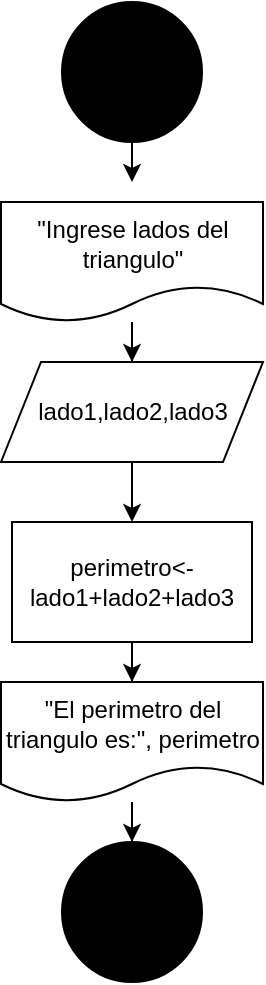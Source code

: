 <mxfile version="21.6.9" type="device">
  <diagram id="C5RBs43oDa-KdzZeNtuy" name="Page-1">
    <mxGraphModel dx="874" dy="478" grid="1" gridSize="10" guides="1" tooltips="1" connect="1" arrows="1" fold="1" page="1" pageScale="1" pageWidth="827" pageHeight="1169" math="0" shadow="0">
      <root>
        <mxCell id="WIyWlLk6GJQsqaUBKTNV-0" />
        <mxCell id="WIyWlLk6GJQsqaUBKTNV-1" parent="WIyWlLk6GJQsqaUBKTNV-0" />
        <mxCell id="1zANiJbBdwUyzswozX2--6" style="edgeStyle=orthogonalEdgeStyle;rounded=0;orthogonalLoop=1;jettySize=auto;html=1;" edge="1" parent="WIyWlLk6GJQsqaUBKTNV-1" source="1zANiJbBdwUyzswozX2--0">
          <mxGeometry relative="1" as="geometry">
            <mxPoint x="369" y="120" as="targetPoint" />
          </mxGeometry>
        </mxCell>
        <mxCell id="1zANiJbBdwUyzswozX2--0" value="" style="ellipse;whiteSpace=wrap;html=1;aspect=fixed;fillColor=#000000;" vertex="1" parent="WIyWlLk6GJQsqaUBKTNV-1">
          <mxGeometry x="334" y="30" width="70" height="70" as="geometry" />
        </mxCell>
        <mxCell id="1zANiJbBdwUyzswozX2--1" value="" style="ellipse;whiteSpace=wrap;html=1;aspect=fixed;fillColor=#000000;" vertex="1" parent="WIyWlLk6GJQsqaUBKTNV-1">
          <mxGeometry x="334" y="450" width="70" height="70" as="geometry" />
        </mxCell>
        <mxCell id="1zANiJbBdwUyzswozX2--8" style="edgeStyle=orthogonalEdgeStyle;rounded=0;orthogonalLoop=1;jettySize=auto;html=1;entryX=0.5;entryY=0;entryDx=0;entryDy=0;" edge="1" parent="WIyWlLk6GJQsqaUBKTNV-1" source="1zANiJbBdwUyzswozX2--2" target="1zANiJbBdwUyzswozX2--3">
          <mxGeometry relative="1" as="geometry" />
        </mxCell>
        <mxCell id="1zANiJbBdwUyzswozX2--2" value="&quot;Ingrese lados del triangulo&quot;" style="shape=document;whiteSpace=wrap;html=1;boundedLbl=1;" vertex="1" parent="WIyWlLk6GJQsqaUBKTNV-1">
          <mxGeometry x="303.5" y="130" width="131" height="60" as="geometry" />
        </mxCell>
        <mxCell id="1zANiJbBdwUyzswozX2--9" style="edgeStyle=orthogonalEdgeStyle;rounded=0;orthogonalLoop=1;jettySize=auto;html=1;entryX=0.5;entryY=0;entryDx=0;entryDy=0;" edge="1" parent="WIyWlLk6GJQsqaUBKTNV-1" source="1zANiJbBdwUyzswozX2--3" target="1zANiJbBdwUyzswozX2--4">
          <mxGeometry relative="1" as="geometry" />
        </mxCell>
        <mxCell id="1zANiJbBdwUyzswozX2--3" value="lado1,lado2,lado3" style="shape=parallelogram;perimeter=parallelogramPerimeter;whiteSpace=wrap;html=1;fixedSize=1;" vertex="1" parent="WIyWlLk6GJQsqaUBKTNV-1">
          <mxGeometry x="303.5" y="210" width="131" height="50" as="geometry" />
        </mxCell>
        <mxCell id="1zANiJbBdwUyzswozX2--10" style="edgeStyle=orthogonalEdgeStyle;rounded=0;orthogonalLoop=1;jettySize=auto;html=1;entryX=0.5;entryY=0;entryDx=0;entryDy=0;" edge="1" parent="WIyWlLk6GJQsqaUBKTNV-1" source="1zANiJbBdwUyzswozX2--4" target="1zANiJbBdwUyzswozX2--5">
          <mxGeometry relative="1" as="geometry" />
        </mxCell>
        <mxCell id="1zANiJbBdwUyzswozX2--4" value="perimetro&amp;lt;-lado1+lado2+lado3" style="rounded=0;whiteSpace=wrap;html=1;" vertex="1" parent="WIyWlLk6GJQsqaUBKTNV-1">
          <mxGeometry x="309" y="290" width="120" height="60" as="geometry" />
        </mxCell>
        <mxCell id="1zANiJbBdwUyzswozX2--11" style="edgeStyle=orthogonalEdgeStyle;rounded=0;orthogonalLoop=1;jettySize=auto;html=1;entryX=0.5;entryY=0;entryDx=0;entryDy=0;" edge="1" parent="WIyWlLk6GJQsqaUBKTNV-1" source="1zANiJbBdwUyzswozX2--5" target="1zANiJbBdwUyzswozX2--1">
          <mxGeometry relative="1" as="geometry" />
        </mxCell>
        <mxCell id="1zANiJbBdwUyzswozX2--5" value="&quot;El perimetro del triangulo es:&quot;, perimetro" style="shape=document;whiteSpace=wrap;html=1;boundedLbl=1;" vertex="1" parent="WIyWlLk6GJQsqaUBKTNV-1">
          <mxGeometry x="303.5" y="370" width="131" height="60" as="geometry" />
        </mxCell>
      </root>
    </mxGraphModel>
  </diagram>
</mxfile>
